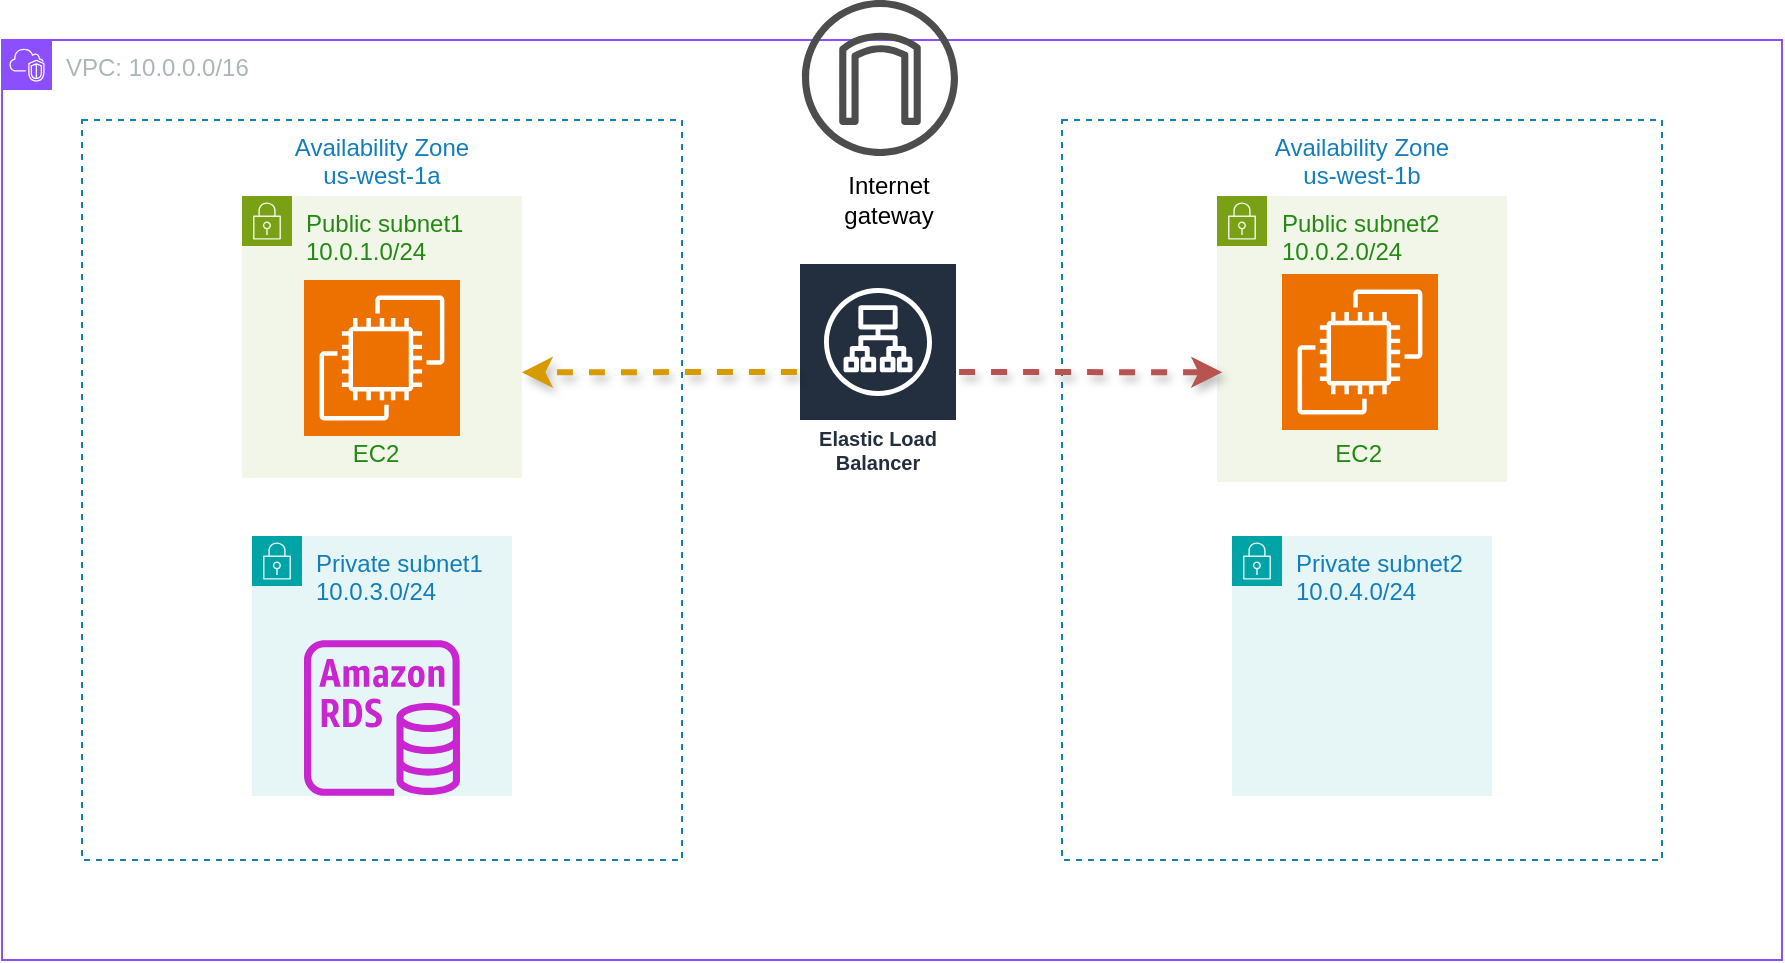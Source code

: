 <mxfile version="26.0.14">
  <diagram name="Page-1" id="GQtDS3ll7pvuKEkiSH4Z">
    <mxGraphModel dx="1730" dy="460" grid="1" gridSize="10" guides="1" tooltips="1" connect="1" arrows="1" fold="1" page="1" pageScale="1" pageWidth="850" pageHeight="1100" math="0" shadow="0">
      <root>
        <mxCell id="0" />
        <mxCell id="1" parent="0" />
        <mxCell id="ujQeHG0R-6USSkuK_Hf3-4" value="VPC: 10.0.0.0/16" style="points=[[0,0],[0.25,0],[0.5,0],[0.75,0],[1,0],[1,0.25],[1,0.5],[1,0.75],[1,1],[0.75,1],[0.5,1],[0.25,1],[0,1],[0,0.75],[0,0.5],[0,0.25]];outlineConnect=0;gradientColor=none;html=1;whiteSpace=wrap;fontSize=12;fontStyle=0;container=1;pointerEvents=0;collapsible=0;recursiveResize=0;shape=mxgraph.aws4.group;grIcon=mxgraph.aws4.group_vpc2;strokeColor=#8C4FFF;fillColor=none;verticalAlign=top;align=left;spacingLeft=30;fontColor=#AAB7B8;dashed=0;" parent="1" vertex="1">
          <mxGeometry x="-20" y="20" width="890" height="460" as="geometry" />
        </mxCell>
        <mxCell id="ujQeHG0R-6USSkuK_Hf3-6" value="Availability Zone&lt;div&gt;us-west-1a&lt;/div&gt;" style="fillColor=none;strokeColor=#147EBA;dashed=1;verticalAlign=top;fontStyle=0;fontColor=#147EBA;whiteSpace=wrap;html=1;" parent="ujQeHG0R-6USSkuK_Hf3-4" vertex="1">
          <mxGeometry x="40" y="40" width="300" height="370" as="geometry" />
        </mxCell>
        <mxCell id="ujQeHG0R-6USSkuK_Hf3-5" value="Availability Zone&lt;div&gt;us-west-1b&lt;/div&gt;" style="fillColor=none;strokeColor=#147EBA;dashed=1;verticalAlign=top;fontStyle=0;fontColor=#147EBA;whiteSpace=wrap;html=1;" parent="ujQeHG0R-6USSkuK_Hf3-4" vertex="1">
          <mxGeometry x="530" y="40" width="300" height="370" as="geometry" />
        </mxCell>
        <mxCell id="ujQeHG0R-6USSkuK_Hf3-8" value="Public subnet2&lt;div&gt;10.0.2.0/24&lt;/div&gt;&lt;div&gt;&lt;br&gt;&lt;/div&gt;&lt;div&gt;&lt;br&gt;&lt;/div&gt;&lt;div&gt;&lt;br&gt;&lt;/div&gt;&lt;div&gt;&lt;br&gt;&lt;/div&gt;&lt;div&gt;&lt;br&gt;&lt;/div&gt;&lt;div&gt;&lt;br&gt;&lt;/div&gt;&lt;div&gt;&amp;nbsp; &amp;nbsp; &amp;nbsp; &amp;nbsp; EC2&lt;/div&gt;" style="points=[[0,0],[0.25,0],[0.5,0],[0.75,0],[1,0],[1,0.25],[1,0.5],[1,0.75],[1,1],[0.75,1],[0.5,1],[0.25,1],[0,1],[0,0.75],[0,0.5],[0,0.25]];outlineConnect=0;gradientColor=none;html=1;whiteSpace=wrap;fontSize=12;fontStyle=0;container=1;pointerEvents=0;collapsible=0;recursiveResize=0;shape=mxgraph.aws4.group;grIcon=mxgraph.aws4.group_security_group;grStroke=0;strokeColor=#7AA116;fillColor=#F2F6E8;verticalAlign=top;align=left;spacingLeft=30;fontColor=#248814;dashed=0;" parent="ujQeHG0R-6USSkuK_Hf3-4" vertex="1">
          <mxGeometry x="607.5" y="78" width="145" height="143" as="geometry" />
        </mxCell>
        <mxCell id="ujQeHG0R-6USSkuK_Hf3-13" value="" style="sketch=0;points=[[0,0,0],[0.25,0,0],[0.5,0,0],[0.75,0,0],[1,0,0],[0,1,0],[0.25,1,0],[0.5,1,0],[0.75,1,0],[1,1,0],[0,0.25,0],[0,0.5,0],[0,0.75,0],[1,0.25,0],[1,0.5,0],[1,0.75,0]];outlineConnect=0;fontColor=#232F3E;fillColor=#ED7100;strokeColor=#ffffff;dashed=0;verticalLabelPosition=bottom;verticalAlign=top;align=center;html=1;fontSize=12;fontStyle=0;aspect=fixed;shape=mxgraph.aws4.resourceIcon;resIcon=mxgraph.aws4.ec2;" parent="ujQeHG0R-6USSkuK_Hf3-8" vertex="1">
          <mxGeometry x="32.5" y="39" width="78" height="78" as="geometry" />
        </mxCell>
        <mxCell id="ujQeHG0R-6USSkuK_Hf3-10" value="Public subnet1&lt;div&gt;10.0.1.0/24&lt;/div&gt;&lt;div&gt;&lt;br&gt;&lt;/div&gt;&lt;div&gt;&lt;br&gt;&lt;/div&gt;&lt;div&gt;&lt;br&gt;&lt;/div&gt;&lt;div&gt;&lt;br&gt;&lt;/div&gt;&lt;div&gt;&lt;br&gt;&lt;/div&gt;&lt;div&gt;&lt;br&gt;&lt;/div&gt;&lt;div&gt;&amp;nbsp; &amp;nbsp; &amp;nbsp; &amp;nbsp;EC2&lt;/div&gt;" style="points=[[0,0],[0.25,0],[0.5,0],[0.75,0],[1,0],[1,0.25],[1,0.5],[1,0.75],[1,1],[0.75,1],[0.5,1],[0.25,1],[0,1],[0,0.75],[0,0.5],[0,0.25]];outlineConnect=0;gradientColor=none;html=1;whiteSpace=wrap;fontSize=12;fontStyle=0;container=1;pointerEvents=0;collapsible=0;recursiveResize=0;shape=mxgraph.aws4.group;grIcon=mxgraph.aws4.group_security_group;grStroke=0;strokeColor=#7AA116;fillColor=#F2F6E8;verticalAlign=top;align=left;spacingLeft=30;fontColor=#248814;dashed=0;" parent="ujQeHG0R-6USSkuK_Hf3-4" vertex="1">
          <mxGeometry x="120" y="78" width="140" height="141" as="geometry" />
        </mxCell>
        <mxCell id="ujQeHG0R-6USSkuK_Hf3-11" value="Private subnet2&lt;div&gt;10.0.4.0/24&lt;/div&gt;" style="points=[[0,0],[0.25,0],[0.5,0],[0.75,0],[1,0],[1,0.25],[1,0.5],[1,0.75],[1,1],[0.75,1],[0.5,1],[0.25,1],[0,1],[0,0.75],[0,0.5],[0,0.25]];outlineConnect=0;gradientColor=none;html=1;whiteSpace=wrap;fontSize=12;fontStyle=0;container=1;pointerEvents=0;collapsible=0;recursiveResize=0;shape=mxgraph.aws4.group;grIcon=mxgraph.aws4.group_security_group;grStroke=0;strokeColor=#00A4A6;fillColor=#E6F6F7;verticalAlign=top;align=left;spacingLeft=30;fontColor=#147EBA;dashed=0;" parent="ujQeHG0R-6USSkuK_Hf3-4" vertex="1">
          <mxGeometry x="615" y="248" width="130" height="130" as="geometry" />
        </mxCell>
        <mxCell id="ujQeHG0R-6USSkuK_Hf3-12" value="Private subnet1&lt;div&gt;10.0.3.0/24&lt;/div&gt;" style="points=[[0,0],[0.25,0],[0.5,0],[0.75,0],[1,0],[1,0.25],[1,0.5],[1,0.75],[1,1],[0.75,1],[0.5,1],[0.25,1],[0,1],[0,0.75],[0,0.5],[0,0.25]];outlineConnect=0;gradientColor=none;html=1;whiteSpace=wrap;fontSize=12;fontStyle=0;container=1;pointerEvents=0;collapsible=0;recursiveResize=0;shape=mxgraph.aws4.group;grIcon=mxgraph.aws4.group_security_group;grStroke=0;strokeColor=#00A4A6;fillColor=#E6F6F7;verticalAlign=top;align=left;spacingLeft=30;fontColor=#147EBA;dashed=0;" parent="ujQeHG0R-6USSkuK_Hf3-4" vertex="1">
          <mxGeometry x="125" y="248" width="130" height="130" as="geometry" />
        </mxCell>
        <mxCell id="ujQeHG0R-6USSkuK_Hf3-15" value="" style="sketch=0;outlineConnect=0;fontColor=#232F3E;gradientColor=none;fillColor=#C925D1;strokeColor=none;dashed=0;verticalLabelPosition=bottom;verticalAlign=top;align=center;html=1;fontSize=12;fontStyle=0;aspect=fixed;pointerEvents=1;shape=mxgraph.aws4.rds_instance;" parent="ujQeHG0R-6USSkuK_Hf3-12" vertex="1">
          <mxGeometry x="26" y="52" width="78" height="78" as="geometry" />
        </mxCell>
        <mxCell id="ujQeHG0R-6USSkuK_Hf3-14" value="" style="sketch=0;points=[[0,0,0],[0.25,0,0],[0.5,0,0],[0.75,0,0],[1,0,0],[0,1,0],[0.25,1,0],[0.5,1,0],[0.75,1,0],[1,1,0],[0,0.25,0],[0,0.5,0],[0,0.75,0],[1,0.25,0],[1,0.5,0],[1,0.75,0]];outlineConnect=0;fontColor=#232F3E;fillColor=#ED7100;strokeColor=#ffffff;dashed=0;verticalLabelPosition=bottom;verticalAlign=top;align=center;html=1;fontSize=12;fontStyle=0;aspect=fixed;shape=mxgraph.aws4.resourceIcon;resIcon=mxgraph.aws4.ec2;" parent="ujQeHG0R-6USSkuK_Hf3-4" vertex="1">
          <mxGeometry x="151" y="120" width="78" height="78" as="geometry" />
        </mxCell>
        <mxCell id="ujQeHG0R-6USSkuK_Hf3-16" value="" style="sketch=0;outlineConnect=0;fontColor=#232F3E;gradientColor=none;fillColor=#4D4D4D;strokeColor=none;dashed=0;verticalLabelPosition=bottom;verticalAlign=top;align=center;html=1;fontSize=12;fontStyle=0;aspect=fixed;pointerEvents=1;shape=mxgraph.aws4.internet_gateway;" parent="ujQeHG0R-6USSkuK_Hf3-4" vertex="1">
          <mxGeometry x="400" y="-20" width="78" height="78" as="geometry" />
        </mxCell>
        <mxCell id="szb_LFwqe0KTjWJn87do-2" value="Elastic Load Balancer" style="sketch=0;outlineConnect=0;fontColor=#232F3E;gradientColor=none;strokeColor=#ffffff;fillColor=#232F3E;dashed=0;verticalLabelPosition=middle;verticalAlign=bottom;align=center;html=1;whiteSpace=wrap;fontSize=10;fontStyle=1;spacing=3;shape=mxgraph.aws4.productIcon;prIcon=mxgraph.aws4.application_load_balancer;" vertex="1" parent="ujQeHG0R-6USSkuK_Hf3-4">
          <mxGeometry x="398" y="111" width="80" height="110" as="geometry" />
        </mxCell>
        <mxCell id="szb_LFwqe0KTjWJn87do-3" style="edgeStyle=orthogonalEdgeStyle;rounded=0;orthogonalLoop=1;jettySize=auto;html=1;entryX=0.733;entryY=0.341;entryDx=0;entryDy=0;entryPerimeter=0;flowAnimation=1;shadow=1;strokeWidth=3;fillColor=#ffe6cc;strokeColor=#d79b00;" edge="1" parent="ujQeHG0R-6USSkuK_Hf3-4" source="szb_LFwqe0KTjWJn87do-2" target="ujQeHG0R-6USSkuK_Hf3-6">
          <mxGeometry relative="1" as="geometry" />
        </mxCell>
        <mxCell id="szb_LFwqe0KTjWJn87do-4" style="edgeStyle=orthogonalEdgeStyle;rounded=0;orthogonalLoop=1;jettySize=auto;html=1;entryX=0.267;entryY=0.341;entryDx=0;entryDy=0;entryPerimeter=0;fillColor=#f8cecc;strokeColor=#b85450;flowAnimation=1;shadow=1;strokeWidth=3;" edge="1" parent="ujQeHG0R-6USSkuK_Hf3-4" source="szb_LFwqe0KTjWJn87do-2" target="ujQeHG0R-6USSkuK_Hf3-5">
          <mxGeometry relative="1" as="geometry" />
        </mxCell>
        <mxCell id="szb_LFwqe0KTjWJn87do-5" value="Internet&lt;div&gt;gateway&lt;/div&gt;" style="text;html=1;align=center;verticalAlign=middle;resizable=0;points=[];autosize=1;strokeColor=none;fillColor=none;" vertex="1" parent="ujQeHG0R-6USSkuK_Hf3-4">
          <mxGeometry x="408" y="60" width="70" height="40" as="geometry" />
        </mxCell>
      </root>
    </mxGraphModel>
  </diagram>
</mxfile>
